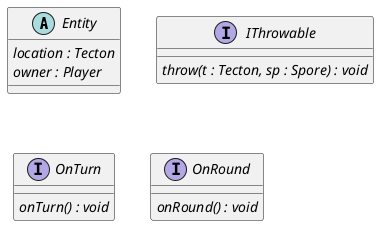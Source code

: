 @startuml core

abstract class Entity{
    {abstract} location : Tecton
    {abstract} owner : Player
}

interface IThrowable{
    {abstract} throw(t : Tecton, sp : Spore) : void
}

interface OnTurn{
    {abstract} onTurn() : void
}

interface OnRound{
    {abstract} onRound() : void
}

@enduml